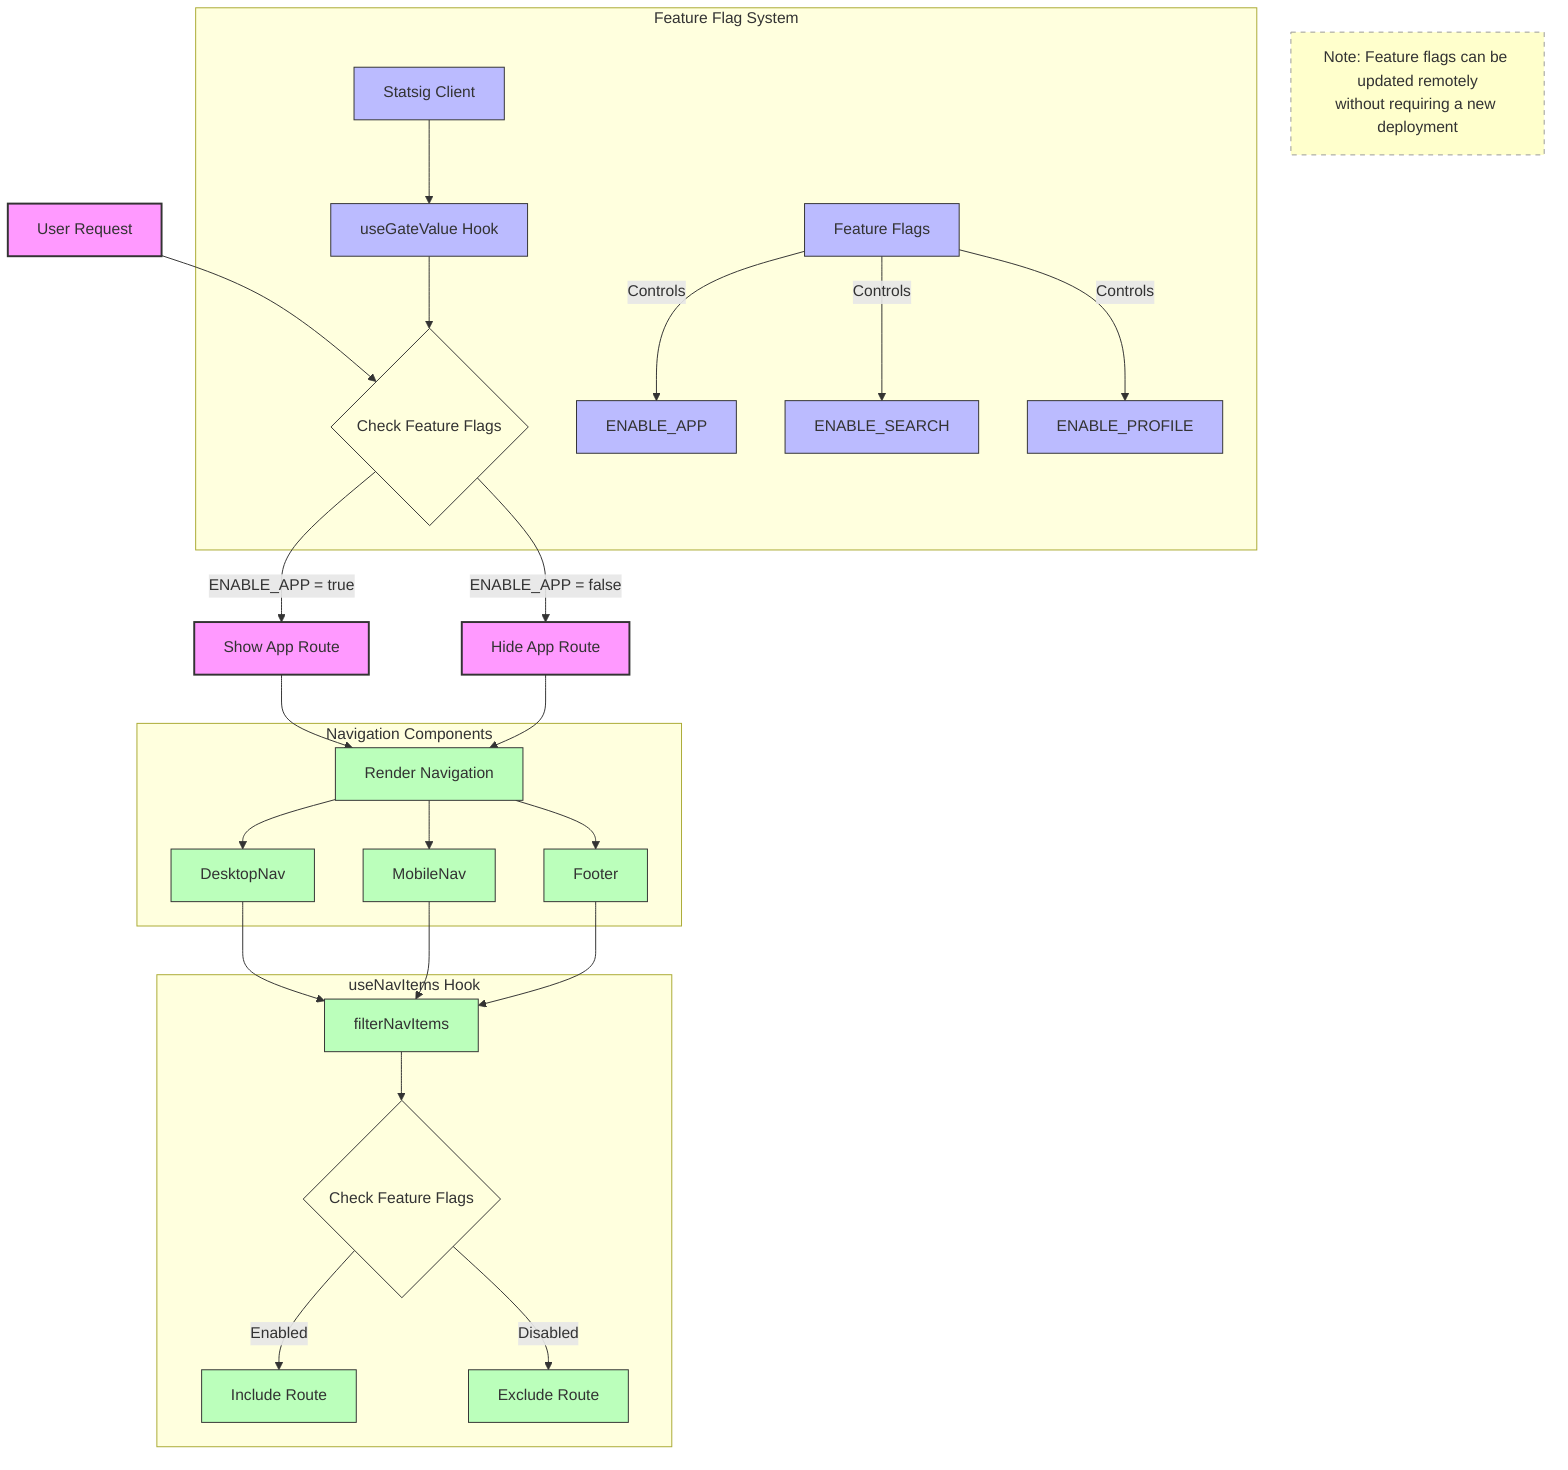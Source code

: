 flowchart TD
    %% Feature Flag System Diagram
    %% Shows how feature flags control application behavior
    
    %% Define styles
    classDef userFlow fill:#f9f,stroke:#333,stroke-width:2px
    classDef featureFlag fill:#bbf,stroke:#333,stroke-width:1px
    classDef component fill:#bfb,stroke:#333,stroke-width:1px
    classDef decision fill:#ffd,stroke:#333,stroke-width:1px,shape:diamond
    
    %% User flow
    A[User Request]:::userFlow --> B{Check Feature Flags}:::decision
    B -->|ENABLE_APP = true| C[Show App Route]:::userFlow
    B -->|ENABLE_APP = false| D[Hide App Route]:::userFlow
    
    C --> E[Render Navigation]:::component
    D --> E
    
    %% Feature Flag System components
    subgraph "Feature Flag System" 
        direction TB
        F[Statsig Client]:::featureFlag --> G[useGateValue Hook]:::featureFlag
        G --> B
        
        %% Add feature flag examples
        H[Feature Flags]:::featureFlag
        H --> |Controls| I[ENABLE_APP]:::featureFlag
        H --> |Controls| J[ENABLE_SEARCH]:::featureFlag
        H --> |Controls| K[ENABLE_PROFILE]:::featureFlag
    end
    
    %% Navigation components
    subgraph "Navigation Components"
        direction LR
        E --> H1[DesktopNav]:::component
        E --> I1[MobileNav]:::component
        E --> J1[Footer]:::component
    end
    
    %% Nav items filtering
    subgraph "useNavItems Hook"
        direction TB
        K1[filterNavItems]:::component --> L{Check Feature Flags}:::decision
        L -->|Enabled| M[Include Route]:::component
        L -->|Disabled| N[Exclude Route]:::component
    end
    
    %% Connect components
    H1 --> K1
    I1 --> K1
    J1 --> K1
    
    %% Add notes
    note["Note: Feature flags can be updated remotely<br>without requiring a new deployment"]
    style note fill:#ffffcc,stroke:#999,stroke-width:1px,stroke-dasharray: 5 5